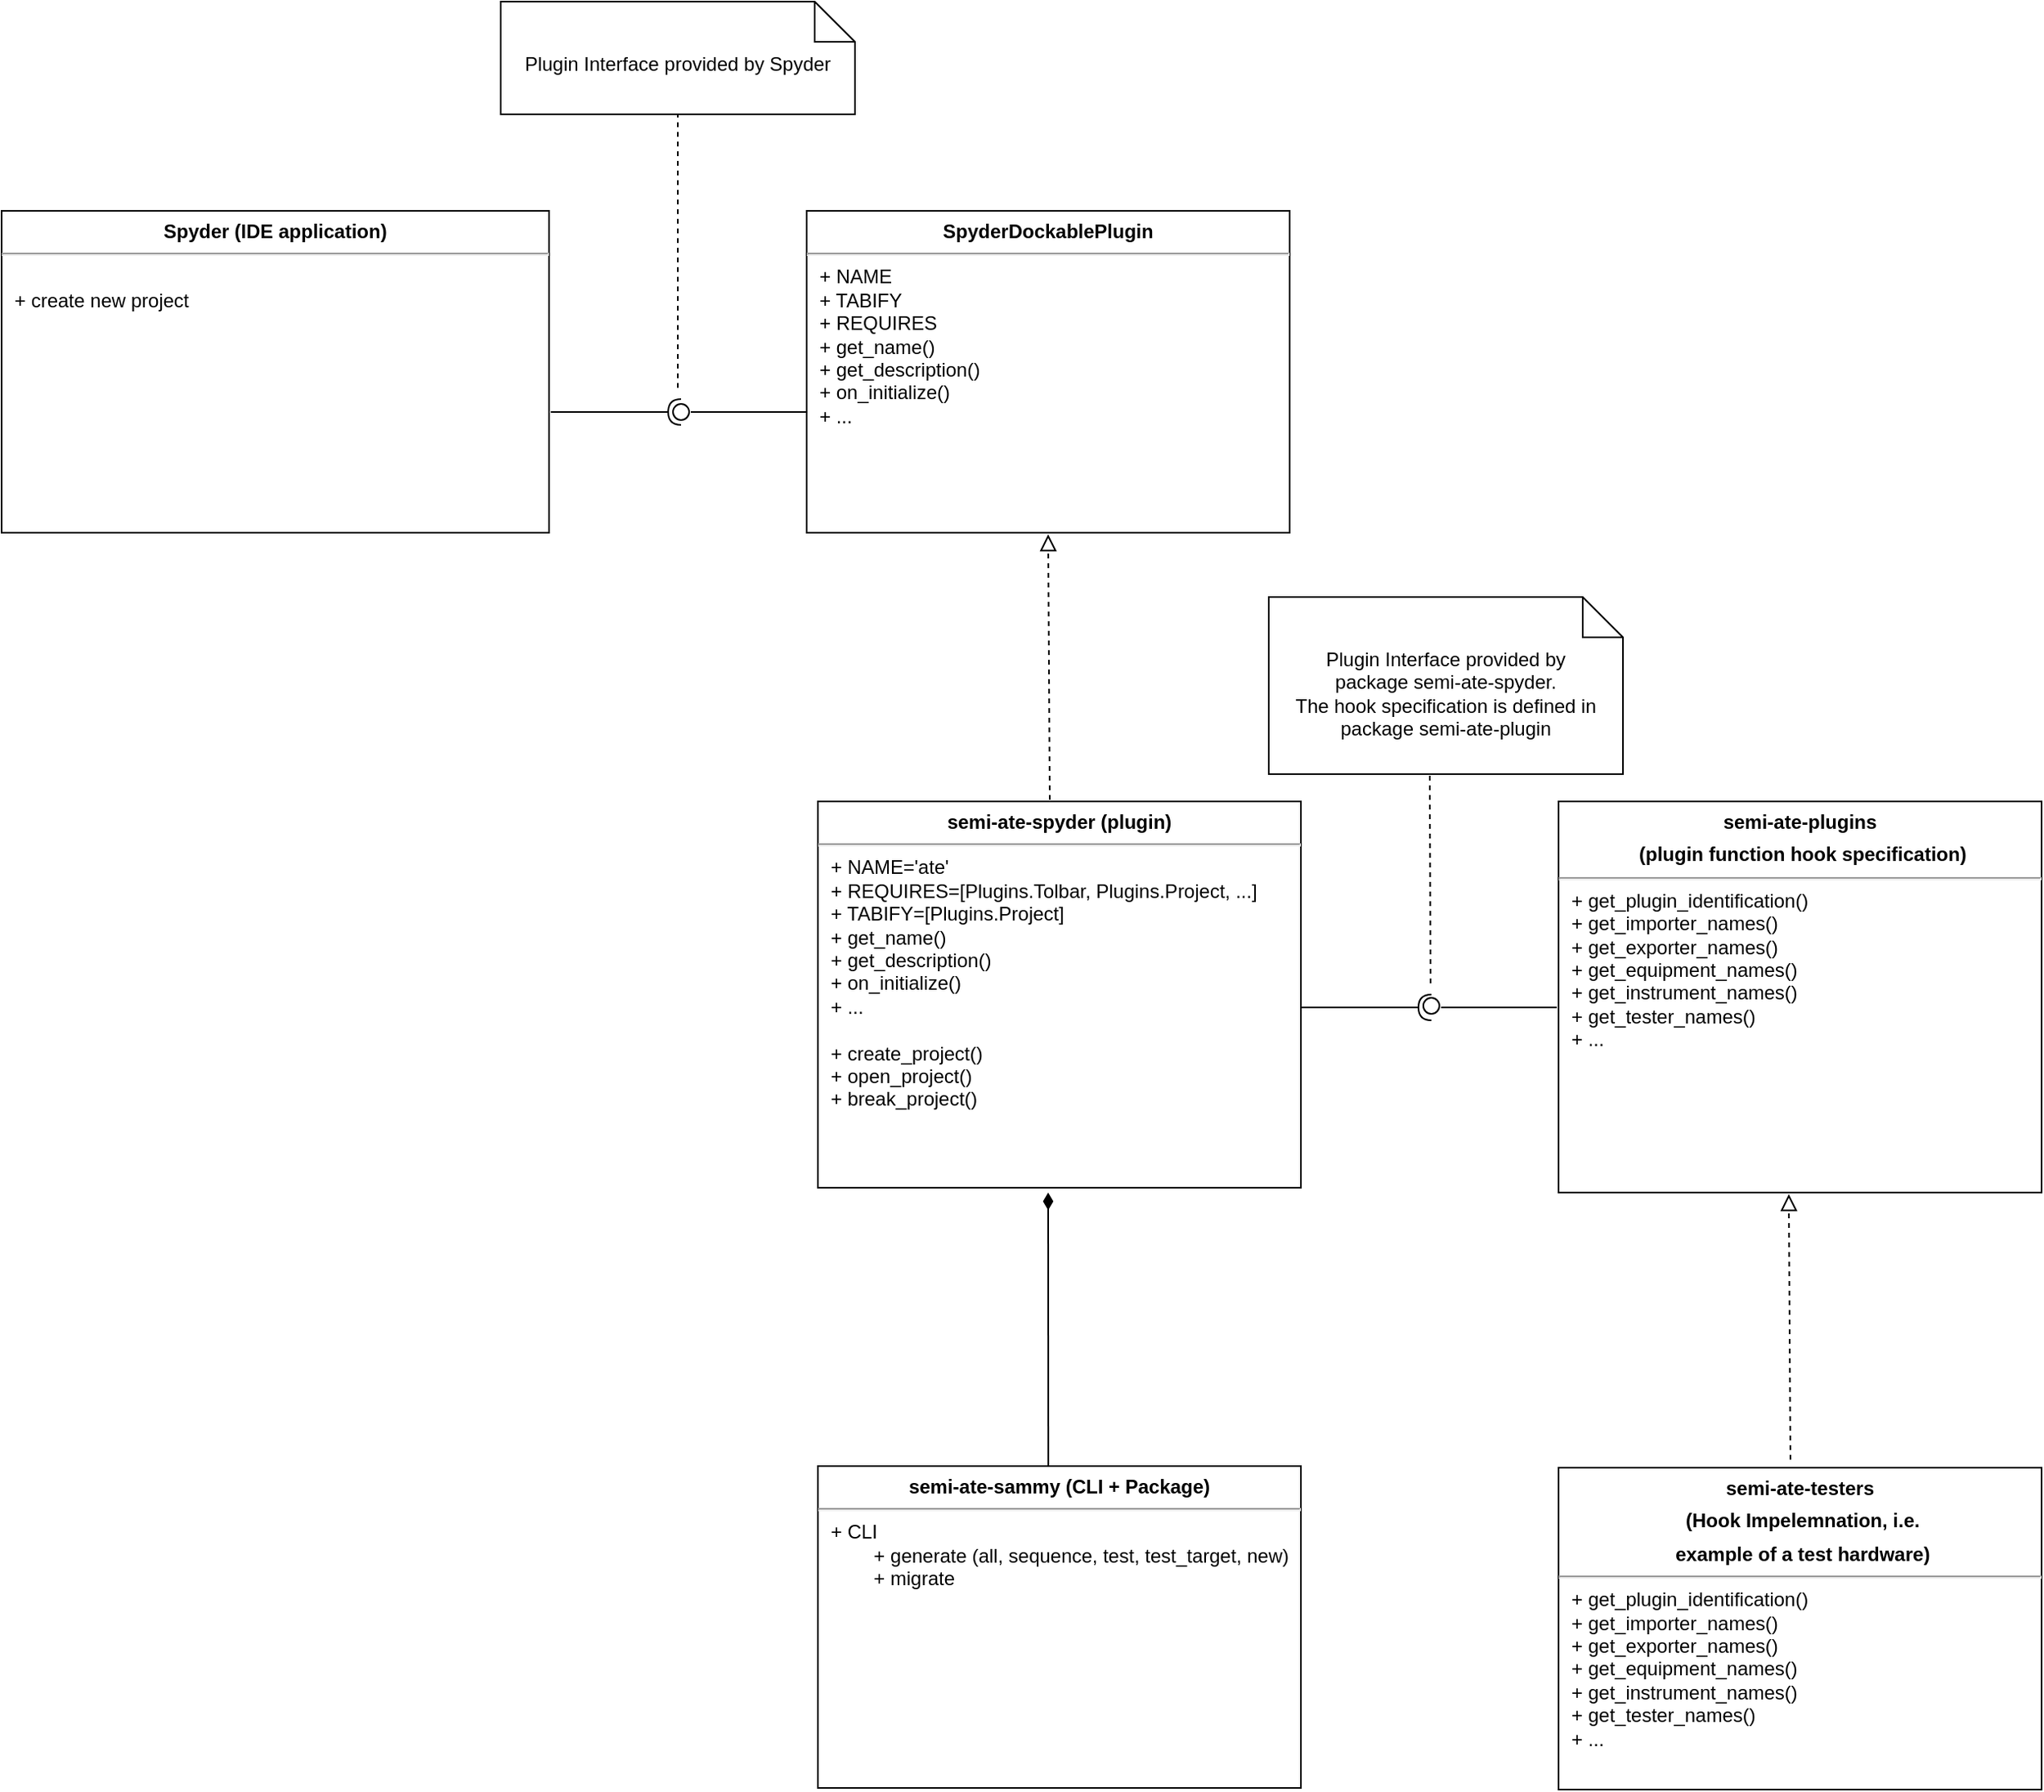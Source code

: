 <mxfile>
    <diagram id="J2rb81gVvuy95untpXkT" name="Page-1">
        <mxGraphModel dx="3832" dy="2160" grid="1" gridSize="10" guides="1" tooltips="1" connect="1" arrows="1" fold="1" page="1" pageScale="1" pageWidth="827" pageHeight="1169" math="0" shadow="0">
            <root>
                <mxCell id="0"/>
                <mxCell id="1" parent="0"/>
                <mxCell id="6" value="&lt;p style=&quot;margin: 0px ; margin-top: 6px ; text-align: center&quot;&gt;&lt;b&gt;Spyder (IDE application)&lt;/b&gt;&lt;/p&gt;&lt;hr&gt;&lt;p style=&quot;margin: 0px ; margin-left: 8px&quot;&gt;&lt;br&gt;&lt;/p&gt;&lt;p style=&quot;margin: 0px ; margin-left: 8px&quot;&gt;+ create new project&lt;/p&gt;&lt;p style=&quot;margin: 0px ; margin-left: 8px&quot;&gt;&lt;br&gt;&lt;/p&gt;" style="align=left;overflow=fill;html=1;dropTarget=0;" parent="1" vertex="1">
                    <mxGeometry x="20" y="160" width="340" height="200" as="geometry"/>
                </mxCell>
                <mxCell id="12" value="&lt;p style=&quot;margin: 0px ; margin-top: 6px ; text-align: center&quot;&gt;&lt;b&gt;semi-ate-spyder (plugin)&lt;/b&gt;&lt;/p&gt;&lt;hr&gt;&lt;p style=&quot;margin: 0px ; margin-left: 8px&quot;&gt;&lt;span&gt;+ NAME='ate'&lt;/span&gt;&lt;/p&gt;&lt;p style=&quot;margin: 0px ; margin-left: 8px&quot;&gt;&lt;span&gt;+ REQUIRES=[Plugins.Tolbar, Plugins.Project, ...]&lt;/span&gt;&lt;/p&gt;&lt;p style=&quot;margin: 0px ; margin-left: 8px&quot;&gt;&lt;span&gt;+ TABIFY=[Plugins.Project]&lt;/span&gt;&lt;/p&gt;&lt;p style=&quot;margin: 0px ; margin-left: 8px&quot;&gt;&lt;span&gt;+&amp;nbsp;&lt;/span&gt;&lt;span&gt;get_name()&lt;/span&gt;&lt;/p&gt;&lt;p style=&quot;margin: 0px 0px 0px 8px&quot;&gt;+ get_description()&lt;/p&gt;&lt;p style=&quot;margin: 0px 0px 0px 8px&quot;&gt;+ on_initialize()&lt;/p&gt;&lt;p style=&quot;margin: 0px 0px 0px 8px&quot;&gt;+ ...&lt;/p&gt;&lt;p style=&quot;margin: 0px ; margin-left: 8px&quot;&gt;&lt;span&gt;&lt;br&gt;&lt;/span&gt;&lt;/p&gt;&lt;p style=&quot;margin: 0px ; margin-left: 8px&quot;&gt;&lt;span&gt;+ create_project()&lt;br&gt;&lt;/span&gt;&lt;/p&gt;&lt;p style=&quot;margin: 0px ; margin-left: 8px&quot;&gt;&lt;span&gt;+ open_project()&lt;/span&gt;&lt;/p&gt;&lt;p style=&quot;margin: 0px ; margin-left: 8px&quot;&gt;&lt;span&gt;+ break_project()&lt;/span&gt;&lt;/p&gt;" style="align=left;overflow=fill;html=1;dropTarget=0;" parent="1" vertex="1">
                    <mxGeometry x="527" y="527" width="300" height="240" as="geometry"/>
                </mxCell>
                <mxCell id="14" value="" style="rounded=0;orthogonalLoop=1;jettySize=auto;html=1;endArrow=none;endFill=0;sketch=0;sourcePerimeterSpacing=0;targetPerimeterSpacing=0;" parent="1" edge="1">
                    <mxGeometry relative="1" as="geometry">
                        <mxPoint x="520" y="285" as="sourcePoint"/>
                        <mxPoint x="448.0" y="285.05" as="targetPoint"/>
                    </mxGeometry>
                </mxCell>
                <mxCell id="15" value="" style="rounded=0;orthogonalLoop=1;jettySize=auto;html=1;endArrow=halfCircle;endFill=0;endSize=6;strokeWidth=1;sketch=0;exitX=1.003;exitY=0.625;exitDx=0;exitDy=0;exitPerimeter=0;" parent="1" source="6" edge="1">
                    <mxGeometry relative="1" as="geometry">
                        <mxPoint x="388" y="285" as="sourcePoint"/>
                        <mxPoint x="442" y="285" as="targetPoint"/>
                    </mxGeometry>
                </mxCell>
                <mxCell id="16" value="" style="ellipse;whiteSpace=wrap;html=1;align=center;aspect=fixed;resizable=0;points=[];outlineConnect=0;sketch=0;" parent="1" vertex="1">
                    <mxGeometry x="437" y="280" width="10" height="10" as="geometry"/>
                </mxCell>
                <mxCell id="23" value="Plugin Interface provided by Spyder" style="shape=note2;boundedLbl=1;whiteSpace=wrap;html=1;size=25;verticalAlign=top;align=center;" parent="1" vertex="1">
                    <mxGeometry x="330" y="30" width="220" height="70" as="geometry"/>
                </mxCell>
                <mxCell id="24" value="" style="endArrow=none;dashed=1;html=1;entryX=0.5;entryY=1;entryDx=0;entryDy=0;entryPerimeter=0;" parent="1" target="23" edge="1">
                    <mxGeometry width="50" height="50" relative="1" as="geometry">
                        <mxPoint x="440" y="270" as="sourcePoint"/>
                        <mxPoint x="570" y="330" as="targetPoint"/>
                    </mxGeometry>
                </mxCell>
                <mxCell id="25" value="" style="rounded=0;orthogonalLoop=1;jettySize=auto;html=1;endArrow=none;endFill=0;sketch=0;sourcePerimeterSpacing=0;targetPerimeterSpacing=0;" parent="1" edge="1">
                    <mxGeometry relative="1" as="geometry">
                        <mxPoint x="985.98" y="655" as="sourcePoint"/>
                        <mxPoint x="913.98" y="655.05" as="targetPoint"/>
                    </mxGeometry>
                </mxCell>
                <mxCell id="26" value="" style="rounded=0;orthogonalLoop=1;jettySize=auto;html=1;endArrow=halfCircle;endFill=0;endSize=6;strokeWidth=1;sketch=0;exitX=1.003;exitY=0.625;exitDx=0;exitDy=0;exitPerimeter=0;" parent="1" edge="1">
                    <mxGeometry relative="1" as="geometry">
                        <mxPoint x="827" y="655" as="sourcePoint"/>
                        <mxPoint x="907.98" y="655" as="targetPoint"/>
                    </mxGeometry>
                </mxCell>
                <mxCell id="27" value="" style="ellipse;whiteSpace=wrap;html=1;align=center;aspect=fixed;resizable=0;points=[];outlineConnect=0;sketch=0;" parent="1" vertex="1">
                    <mxGeometry x="902.98" y="649" width="10" height="10" as="geometry"/>
                </mxCell>
                <mxCell id="28" value="Plugin Interface provided by &lt;br&gt;package semi-ate-spyder.&lt;br&gt;The hook specification is defined in package semi-ate-plugin" style="shape=note2;boundedLbl=1;whiteSpace=wrap;html=1;size=25;verticalAlign=top;align=center;" parent="1" vertex="1">
                    <mxGeometry x="807" y="400" width="220" height="110" as="geometry"/>
                </mxCell>
                <mxCell id="29" value="" style="endArrow=none;dashed=1;html=1;" parent="1" edge="1">
                    <mxGeometry width="50" height="50" relative="1" as="geometry">
                        <mxPoint x="907.48" y="640" as="sourcePoint"/>
                        <mxPoint x="907" y="510" as="targetPoint"/>
                    </mxGeometry>
                </mxCell>
                <mxCell id="30" value="&lt;p style=&quot;margin: 0px ; margin-top: 6px ; text-align: center&quot;&gt;&lt;b&gt;semi-ate-testers&lt;/b&gt;&lt;/p&gt;&lt;p style=&quot;margin: 0px ; margin-top: 6px ; text-align: center&quot;&gt;&lt;b&gt;&amp;nbsp;(Hook Impelemnation, i.e.&lt;/b&gt;&lt;/p&gt;&lt;p style=&quot;margin: 0px ; margin-top: 6px ; text-align: center&quot;&gt;&lt;b&gt;&amp;nbsp;example of a test hardware)&lt;/b&gt;&lt;/p&gt;&lt;hr&gt;&lt;p style=&quot;margin: 0px 0px 0px 8px&quot;&gt;+ get_plugin_identification()&lt;/p&gt;&lt;p style=&quot;margin: 0px 0px 0px 8px&quot;&gt;+ get_importer_names()&lt;/p&gt;&lt;p style=&quot;margin: 0px 0px 0px 8px&quot;&gt;+ get_exporter_names()&lt;/p&gt;&lt;p style=&quot;margin: 0px 0px 0px 8px&quot;&gt;+ get_equipment_names()&lt;/p&gt;&lt;p style=&quot;margin: 0px 0px 0px 8px&quot;&gt;+ get_instrument_names()&lt;/p&gt;&lt;p style=&quot;margin: 0px 0px 0px 8px&quot;&gt;+ get_tester_names()&lt;/p&gt;&lt;p style=&quot;margin: 0px 0px 0px 8px&quot;&gt;+ ...&lt;/p&gt;" style="align=left;overflow=fill;html=1;dropTarget=0;" parent="1" vertex="1">
                    <mxGeometry x="987" y="941" width="300" height="200" as="geometry"/>
                </mxCell>
                <mxCell id="32" value="&lt;p style=&quot;margin: 0px ; margin-top: 6px ; text-align: center&quot;&gt;&lt;b&gt;SpyderDockablePlugin&lt;/b&gt;&lt;br&gt;&lt;/p&gt;&lt;hr&gt;&lt;p style=&quot;margin: 0px ; margin-left: 8px&quot;&gt;+ NAME&lt;/p&gt;&lt;p style=&quot;margin: 0px ; margin-left: 8px&quot;&gt;+ TABIFY&lt;/p&gt;&lt;p style=&quot;margin: 0px ; margin-left: 8px&quot;&gt;+ REQUIRES&lt;/p&gt;&lt;p style=&quot;margin: 0px ; margin-left: 8px&quot;&gt;+ get_name()&lt;/p&gt;&lt;p style=&quot;margin: 0px ; margin-left: 8px&quot;&gt;+ get_description()&lt;/p&gt;&lt;p style=&quot;margin: 0px ; margin-left: 8px&quot;&gt;+ on_initialize()&lt;/p&gt;&lt;p style=&quot;margin: 0px ; margin-left: 8px&quot;&gt;+ ...&lt;/p&gt;" style="align=left;overflow=fill;html=1;dropTarget=0;" parent="1" vertex="1">
                    <mxGeometry x="520" y="160" width="300" height="200" as="geometry"/>
                </mxCell>
                <mxCell id="34" value="" style="endArrow=block;startArrow=none;endFill=0;startFill=0;endSize=8;html=1;verticalAlign=bottom;dashed=1;labelBackgroundColor=none;exitX=0.48;exitY=-0.004;exitDx=0;exitDy=0;exitPerimeter=0;" parent="1" source="12" edge="1">
                    <mxGeometry width="160" relative="1" as="geometry">
                        <mxPoint x="673" y="510" as="sourcePoint"/>
                        <mxPoint x="670" y="361" as="targetPoint"/>
                    </mxGeometry>
                </mxCell>
                <mxCell id="40" value="&lt;p style=&quot;margin: 0px ; margin-top: 6px ; text-align: center&quot;&gt;&lt;b&gt;semi-ate-plugins&lt;/b&gt;&lt;/p&gt;&lt;p style=&quot;margin: 0px ; margin-top: 6px ; text-align: center&quot;&gt;&lt;b&gt;&amp;nbsp;(plugin function hook specification)&lt;/b&gt;&lt;/p&gt;&lt;hr&gt;&lt;p style=&quot;margin: 0px ; margin-left: 8px&quot;&gt;+ get_plugin_identification()&lt;/p&gt;&lt;p style=&quot;margin: 0px ; margin-left: 8px&quot;&gt;+ get_importer_names()&lt;/p&gt;&lt;p style=&quot;margin: 0px ; margin-left: 8px&quot;&gt;+ get_exporter_names()&lt;/p&gt;&lt;p style=&quot;margin: 0px ; margin-left: 8px&quot;&gt;+ get_equipment_names()&lt;/p&gt;&lt;p style=&quot;margin: 0px ; margin-left: 8px&quot;&gt;+ get_instrument_names()&lt;/p&gt;&lt;p style=&quot;margin: 0px ; margin-left: 8px&quot;&gt;+ get_tester_names()&lt;/p&gt;&lt;p style=&quot;margin: 0px ; margin-left: 8px&quot;&gt;+ ...&lt;/p&gt;" style="align=left;overflow=fill;html=1;dropTarget=0;" parent="1" vertex="1">
                    <mxGeometry x="987" y="527" width="300" height="243" as="geometry"/>
                </mxCell>
                <mxCell id="42" value="" style="endArrow=block;startArrow=none;endFill=0;startFill=0;endSize=8;html=1;verticalAlign=bottom;dashed=1;labelBackgroundColor=none;exitX=0.48;exitY=-0.004;exitDx=0;exitDy=0;exitPerimeter=0;" parent="1" edge="1">
                    <mxGeometry width="160" relative="1" as="geometry">
                        <mxPoint x="1131.0" y="936.04" as="sourcePoint"/>
                        <mxPoint x="1130" y="771" as="targetPoint"/>
                    </mxGeometry>
                </mxCell>
                <mxCell id="44" value="" style="endArrow=none;startArrow=diamondThin;endFill=0;startFill=1;html=1;verticalAlign=bottom;labelBackgroundColor=none;strokeWidth=1;startSize=8;endSize=8;entryX=0.477;entryY=0;entryDx=0;entryDy=0;entryPerimeter=0;" parent="1" target="45" edge="1">
                    <mxGeometry width="160" relative="1" as="geometry">
                        <mxPoint x="670" y="770" as="sourcePoint"/>
                        <mxPoint x="670" y="930" as="targetPoint"/>
                    </mxGeometry>
                </mxCell>
                <mxCell id="45" value="&lt;p style=&quot;margin: 0px ; margin-top: 6px ; text-align: center&quot;&gt;&lt;b&gt;semi-ate-sammy (CLI + Package)&lt;/b&gt;&lt;/p&gt;&lt;hr&gt;&lt;p style=&quot;margin: 0px 0px 0px 8px&quot;&gt;+ CLI&lt;/p&gt;&lt;p style=&quot;margin: 0px 0px 0px 8px&quot;&gt;&lt;span style=&quot;white-space: pre&quot;&gt;&#9;&lt;/span&gt;+ generate (all, sequence, test, test_target, new)&lt;/p&gt;&lt;p style=&quot;margin: 0px 0px 0px 8px&quot;&gt;&lt;span style=&quot;white-space: pre&quot;&gt;&#9;&lt;/span&gt;+ migrate&lt;br&gt;&lt;/p&gt;" style="align=left;overflow=fill;html=1;dropTarget=0;" parent="1" vertex="1">
                    <mxGeometry x="527" y="940" width="300" height="200" as="geometry"/>
                </mxCell>
            </root>
        </mxGraphModel>
    </diagram>
</mxfile>